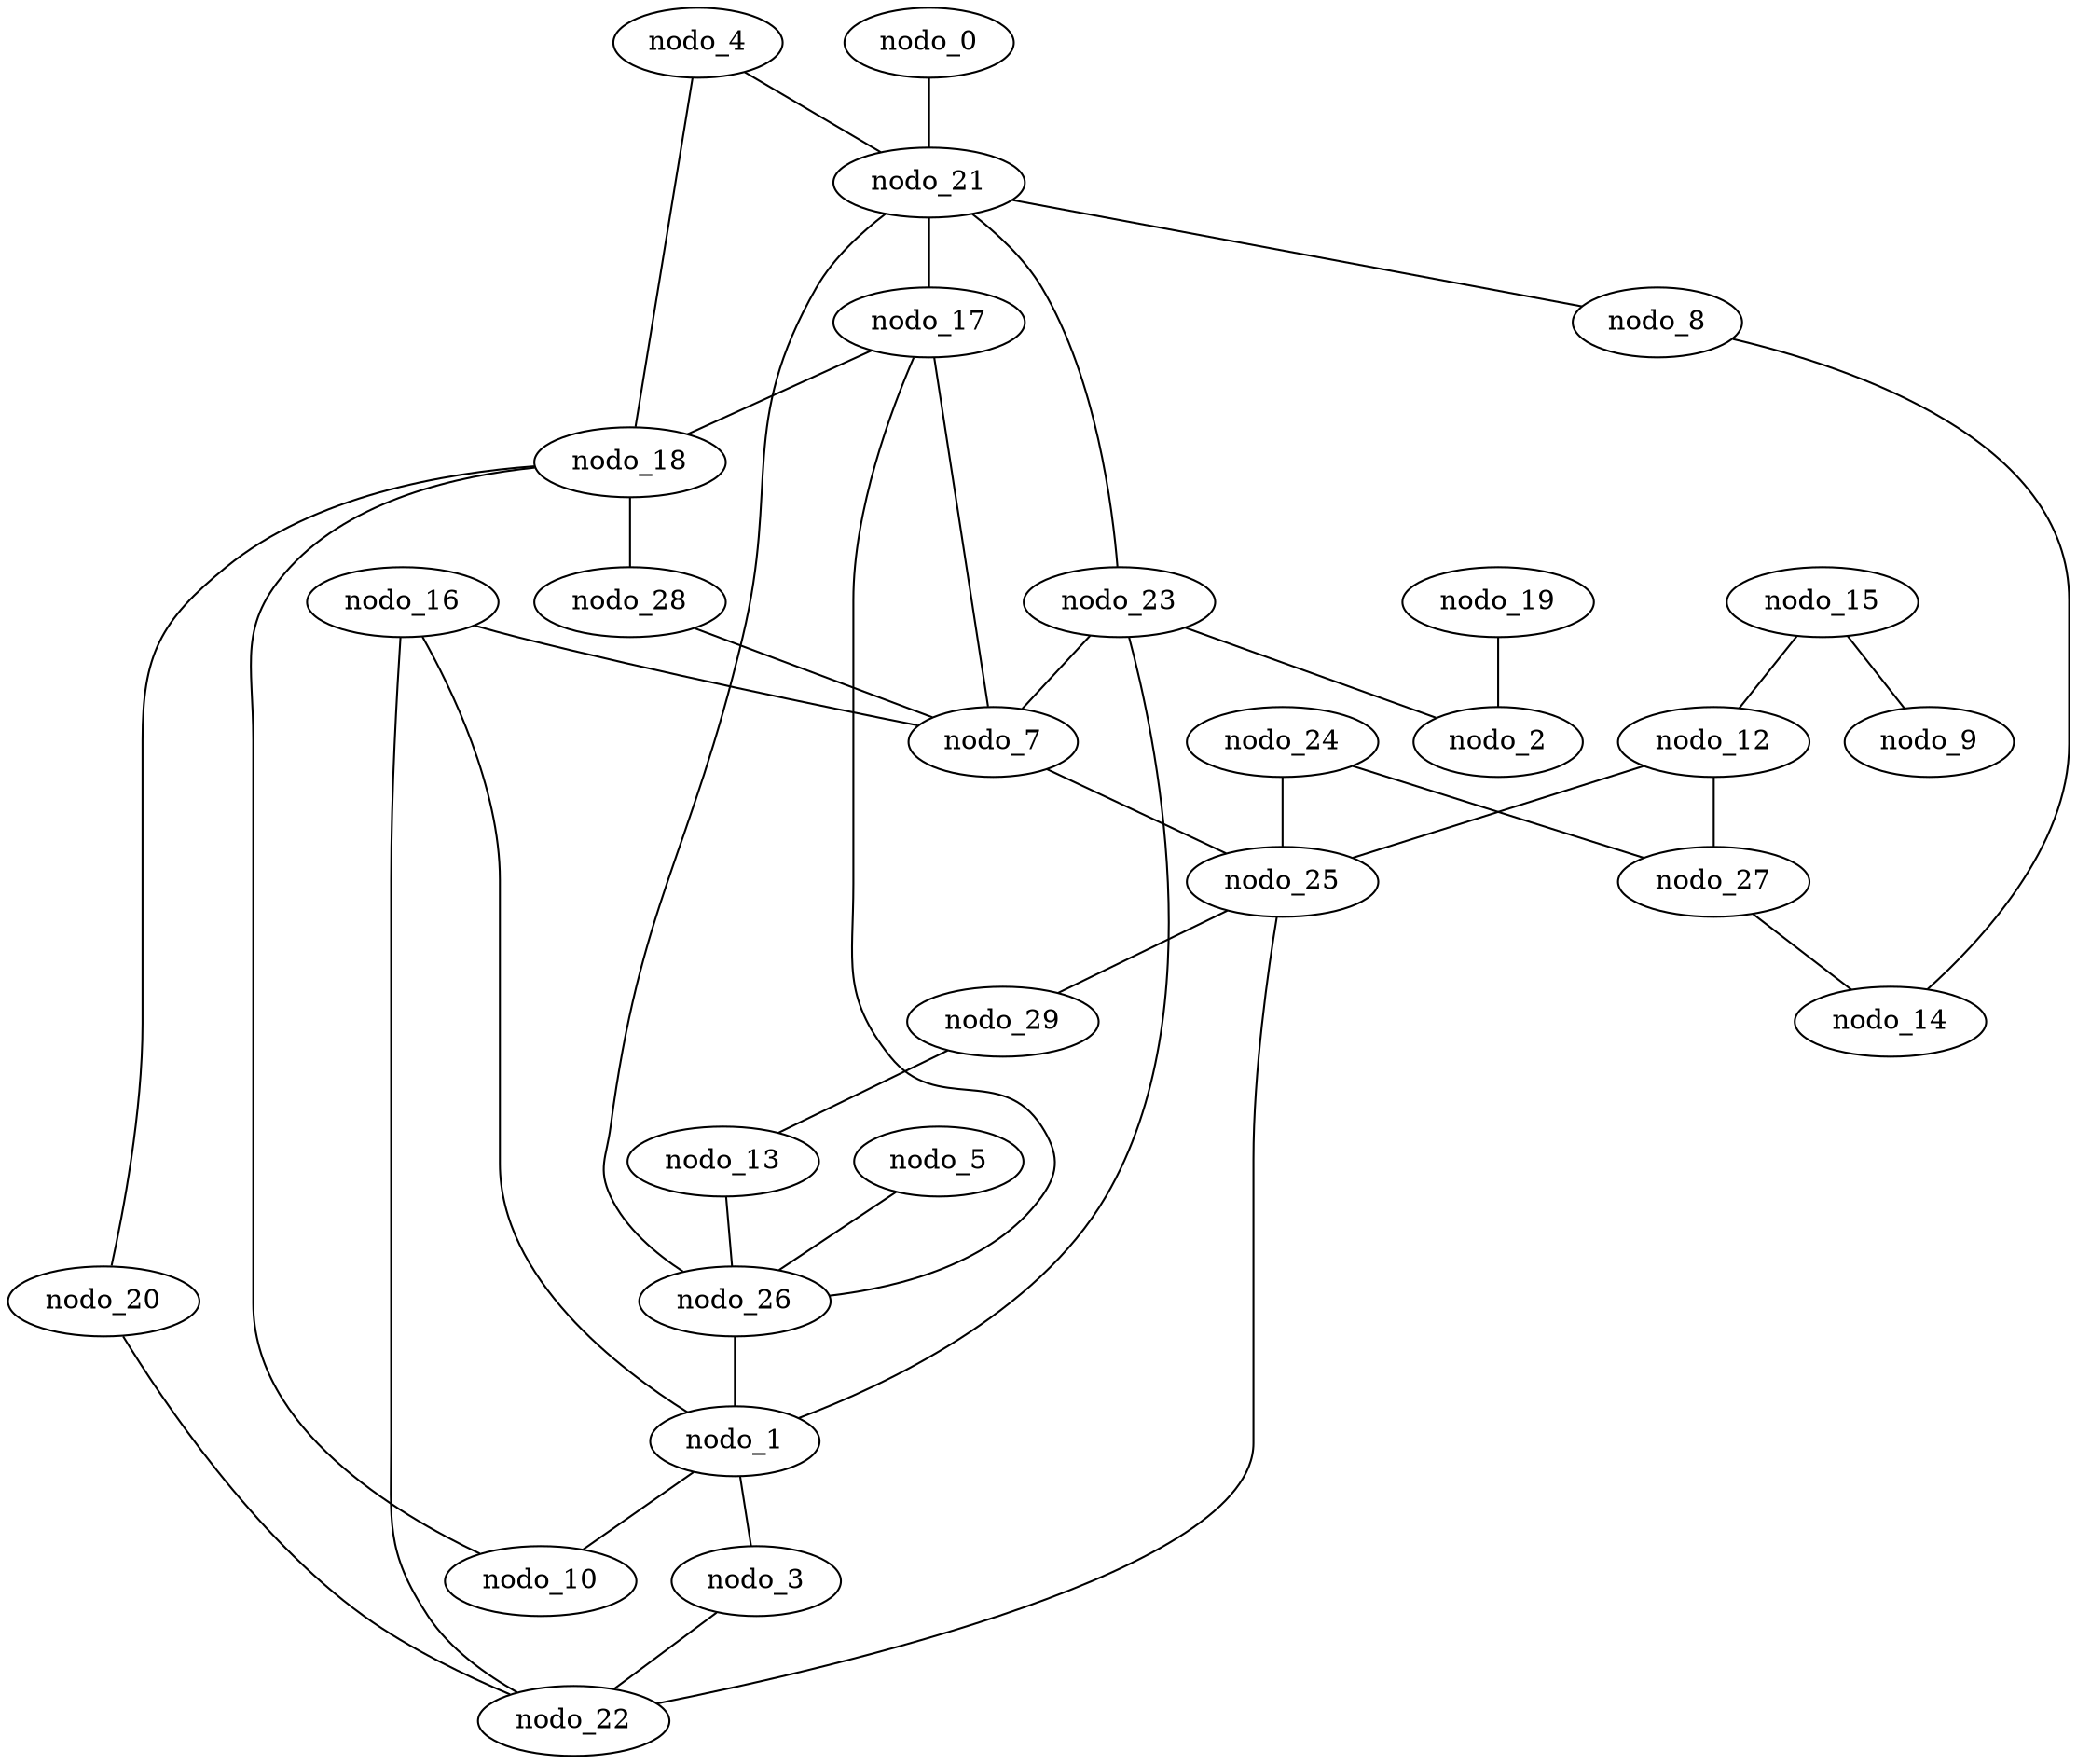 graph gen_gilbert_30 {
  nodo_16 -- nodo_1;
  nodo_29 -- nodo_13;
  nodo_27 -- nodo_14;
  nodo_15 -- nodo_9;
  nodo_17 -- nodo_7;
  nodo_13 -- nodo_26;
  nodo_16 -- nodo_7;
  nodo_4 -- nodo_18;
  nodo_19 -- nodo_2;
  nodo_8 -- nodo_14;
  nodo_15 -- nodo_12;
  nodo_7 -- nodo_25;
  nodo_18 -- nodo_28;
  nodo_3 -- nodo_22;
  nodo_16 -- nodo_22;
  nodo_5 -- nodo_26;
  nodo_21 -- nodo_23;
  nodo_25 -- nodo_29;
  nodo_18 -- nodo_20;
  nodo_21 -- nodo_26;
  nodo_26 -- nodo_1;
  nodo_23 -- nodo_2;
  nodo_23 -- nodo_1;
  nodo_1 -- nodo_3;
  nodo_25 -- nodo_22;
  nodo_12 -- nodo_27;
  nodo_28 -- nodo_7;
  nodo_12 -- nodo_25;
  nodo_17 -- nodo_18;
  nodo_23 -- nodo_7;
  nodo_21 -- nodo_8;
  nodo_17 -- nodo_26;
  nodo_4 -- nodo_21;
  nodo_20 -- nodo_22;
  nodo_0 -- nodo_21;
  nodo_24 -- nodo_25;
  nodo_1 -- nodo_10;
  nodo_18 -- nodo_10;
  nodo_24 -- nodo_27;
  nodo_21 -- nodo_17;
}